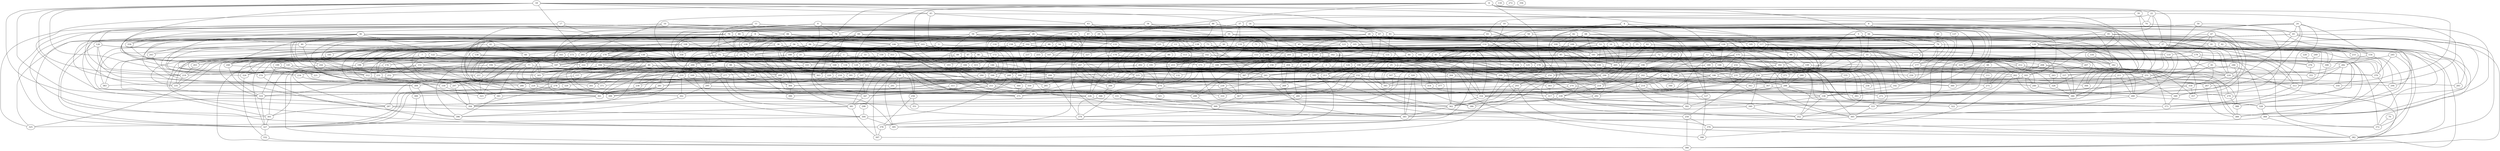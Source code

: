 strict graph "gnp_random_graph(400,0.015)" {
0;
1;
2;
3;
4;
5;
6;
7;
8;
9;
10;
11;
12;
13;
14;
15;
16;
17;
18;
19;
20;
21;
22;
23;
24;
25;
26;
27;
28;
29;
30;
31;
32;
33;
34;
35;
36;
37;
38;
39;
40;
41;
42;
43;
44;
45;
46;
47;
48;
49;
50;
51;
52;
53;
54;
55;
56;
57;
58;
59;
60;
61;
62;
63;
64;
65;
66;
67;
68;
69;
70;
71;
72;
73;
74;
75;
76;
77;
78;
79;
80;
81;
82;
83;
84;
85;
86;
87;
88;
89;
90;
91;
92;
93;
94;
95;
96;
97;
98;
99;
100;
101;
102;
103;
104;
105;
106;
107;
108;
109;
110;
111;
112;
113;
114;
115;
116;
117;
118;
119;
120;
121;
122;
123;
124;
125;
126;
127;
128;
129;
130;
131;
132;
133;
134;
135;
136;
137;
138;
139;
140;
141;
142;
143;
144;
145;
146;
147;
148;
149;
150;
151;
152;
153;
154;
155;
156;
157;
158;
159;
160;
161;
162;
163;
164;
165;
166;
167;
168;
169;
170;
171;
172;
173;
174;
175;
176;
177;
178;
179;
180;
181;
182;
183;
184;
185;
186;
187;
188;
189;
190;
191;
192;
193;
194;
195;
196;
197;
198;
199;
200;
201;
202;
203;
204;
205;
206;
207;
208;
209;
210;
211;
212;
213;
214;
215;
216;
217;
218;
219;
220;
221;
222;
223;
224;
225;
226;
227;
228;
229;
230;
231;
232;
233;
234;
235;
236;
237;
238;
239;
240;
241;
242;
243;
244;
245;
246;
247;
248;
249;
250;
251;
252;
253;
254;
255;
256;
257;
258;
259;
260;
261;
262;
263;
264;
265;
266;
267;
268;
269;
270;
271;
272;
273;
274;
275;
276;
277;
278;
279;
280;
281;
282;
283;
284;
285;
286;
287;
288;
289;
290;
291;
292;
293;
294;
295;
296;
297;
298;
299;
300;
301;
302;
303;
304;
305;
306;
307;
308;
309;
310;
311;
312;
313;
314;
315;
316;
317;
318;
319;
320;
321;
322;
323;
324;
325;
326;
327;
328;
329;
330;
331;
332;
333;
334;
335;
336;
337;
338;
339;
340;
341;
342;
343;
344;
345;
346;
347;
348;
349;
350;
351;
352;
353;
354;
355;
356;
357;
358;
359;
360;
361;
362;
363;
364;
365;
366;
367;
368;
369;
370;
371;
372;
373;
374;
375;
376;
377;
378;
379;
380;
381;
382;
383;
384;
385;
386;
387;
388;
389;
390;
391;
392;
393;
394;
395;
396;
397;
398;
399;
0 -- 192  [is_available=True, prob="0.467177923023"];
0 -- 67  [is_available=True, prob="0.479272156552"];
0 -- 134  [is_available=True, prob="0.819601032941"];
0 -- 38  [is_available=True, prob="1.0"];
0 -- 359  [is_available=True, prob="0.0831189960501"];
0 -- 78  [is_available=True, prob="0.943774381692"];
0 -- 347  [is_available=True, prob="1.0"];
1 -- 257  [is_available=True, prob="0.21777042748"];
1 -- 134  [is_available=True, prob="0.659223583991"];
1 -- 327  [is_available=True, prob="0.115053324517"];
1 -- 111  [is_available=True, prob="1.0"];
1 -- 240  [is_available=True, prob="1.0"];
1 -- 316  [is_available=True, prob="1.0"];
1 -- 222  [is_available=True, prob="0.167550350202"];
2 -- 161  [is_available=True, prob="0.271173055407"];
2 -- 235  [is_available=True, prob="0.121413760321"];
2 -- 166  [is_available=True, prob="0.203796491687"];
2 -- 241  [is_available=True, prob="0.166959049781"];
3 -- 292  [is_available=True, prob="0.784228264338"];
3 -- 297  [is_available=True, prob="1.0"];
3 -- 113  [is_available=True, prob="0.92787280993"];
3 -- 277  [is_available=True, prob="0.174314109948"];
3 -- 380  [is_available=True, prob="1.0"];
3 -- 222  [is_available=True, prob="0.655546506592"];
4 -- 58  [is_available=True, prob="0.682314225532"];
4 -- 148  [is_available=True, prob="1.0"];
4 -- 218  [is_available=True, prob="0.257240448353"];
4 -- 150  [is_available=True, prob="0.661681000237"];
5 -- 259  [is_available=True, prob="0.73020855871"];
5 -- 365  [is_available=True, prob="0.553138521527"];
5 -- 238  [is_available=True, prob="0.458026969932"];
5 -- 126  [is_available=True, prob="0.595237880039"];
5 -- 327  [is_available=True, prob="1.0"];
6 -- 385  [is_available=True, prob="1.0"];
6 -- 262  [is_available=True, prob="0.600721851989"];
6 -- 134  [is_available=True, prob="1.0"];
6 -- 209  [is_available=True, prob="0.126619287768"];
6 -- 171  [is_available=True, prob="0.427169852107"];
6 -- 81  [is_available=True, prob="1.0"];
6 -- 338  [is_available=True, prob="0.623273682631"];
6 -- 183  [is_available=True, prob="1.0"];
6 -- 59  [is_available=True, prob="0.589549555647"];
6 -- 349  [is_available=True, prob="1.0"];
7 -- 219  [is_available=True, prob="0.501584826687"];
7 -- 77  [is_available=True, prob="1.0"];
7 -- 381  [is_available=True, prob="0.761907876186"];
8 -- 302  [is_available=True, prob="0.550458261098"];
8 -- 129  [is_available=True, prob="0.825178202403"];
8 -- 227  [is_available=True, prob="0.697013820876"];
8 -- 193  [is_available=True, prob="0.554323686492"];
8 -- 44  [is_available=True, prob="0.736873460025"];
8 -- 78  [is_available=True, prob="1.0"];
8 -- 211  [is_available=True, prob="0.427293518114"];
8 -- 213  [is_available=True, prob="1.0"];
8 -- 22  [is_available=True, prob="0.611485848918"];
8 -- 313  [is_available=True, prob="0.916702843581"];
9 -- 160  [is_available=True, prob="1.0"];
9 -- 132  [is_available=True, prob="0.126577705097"];
9 -- 327  [is_available=True, prob="0.835001714791"];
9 -- 297  [is_available=True, prob="1.0"];
9 -- 144  [is_available=True, prob="0.0141466496086"];
9 -- 209  [is_available=True, prob="0.821575503331"];
9 -- 115  [is_available=True, prob="0.866824078696"];
9 -- 23  [is_available=True, prob="0.261370362814"];
9 -- 121  [is_available=True, prob="0.148315014899"];
10 -- 32  [is_available=True, prob="1.0"];
10 -- 128  [is_available=True, prob="1.0"];
10 -- 261  [is_available=True, prob="0.448704849747"];
10 -- 327  [is_available=True, prob="0.0371341409139"];
10 -- 137  [is_available=True, prob="0.663060222003"];
10 -- 31  [is_available=True, prob="0.868314274556"];
11 -- 295  [is_available=True, prob="1.0"];
11 -- 360  [is_available=True, prob="0.964747985251"];
11 -- 204  [is_available=True, prob="0.15365760664"];
11 -- 301  [is_available=True, prob="0.166308592928"];
11 -- 115  [is_available=True, prob="1.0"];
11 -- 20  [is_available=True, prob="0.000432824462139"];
12 -- 313  [is_available=True, prob="0.172613931302"];
12 -- 258  [is_available=True, prob="0.65137990781"];
12 -- 292  [is_available=True, prob="1.0"];
12 -- 135  [is_available=True, prob="0.305279237532"];
13 -- 184  [is_available=True, prob="0.233202158831"];
13 -- 235  [is_available=True, prob="0.510100535794"];
13 -- 142  [is_available=True, prob="0.767281876072"];
14 -- 144  [is_available=True, prob="0.563036840816"];
14 -- 342  [is_available=True, prob="0.295442451405"];
14 -- 78  [is_available=True, prob="0.6362089963"];
15 -- 308  [is_available=True, prob="1.0"];
15 -- 339  [is_available=True, prob="0.577545175808"];
15 -- 107  [is_available=True, prob="0.446598441407"];
15 -- 147  [is_available=True, prob="1.0"];
16 -- 153  [is_available=True, prob="1.0"];
16 -- 319  [is_available=True, prob="1.0"];
16 -- 182  [is_available=True, prob="0.516765814414"];
16 -- 233  [is_available=True, prob="1.0"];
17 -- 66  [is_available=True, prob="0.446889073379"];
17 -- 363  [is_available=True, prob="1.0"];
17 -- 309  [is_available=True, prob="1.0"];
17 -- 325  [is_available=True, prob="0.179637019445"];
18 -- 224  [is_available=True, prob="0.692075583211"];
18 -- 67  [is_available=True, prob="0.200932602267"];
18 -- 261  [is_available=True, prob="0.908483533738"];
18 -- 394  [is_available=True, prob="0.293201768249"];
18 -- 43  [is_available=True, prob="1.0"];
18 -- 333  [is_available=True, prob="0.292210568516"];
18 -- 319  [is_available=True, prob="0.423768606234"];
18 -- 312  [is_available=True, prob="0.684746067219"];
18 -- 219  [is_available=True, prob="0.36345047189"];
18 -- 30  [is_available=True, prob="0.670512967516"];
18 -- 127  [is_available=True, prob="1.0"];
19 -- 80  [is_available=True, prob="0.434412587161"];
19 -- 41  [is_available=True, prob="1.0"];
19 -- 59  [is_available=True, prob="0.04036809383"];
19 -- 192  [is_available=True, prob="1.0"];
19 -- 368  [is_available=True, prob="1.0"];
20 -- 171  [is_available=True, prob="0.47141782843"];
20 -- 195  [is_available=True, prob="1.0"];
20 -- 108  [is_available=True, prob="1.0"];
20 -- 335  [is_available=True, prob="0.437710977701"];
20 -- 177  [is_available=True, prob="0.375436283713"];
20 -- 115  [is_available=True, prob="0.127246239918"];
20 -- 84  [is_available=True, prob="0.571759807047"];
20 -- 53  [is_available=True, prob="1.0"];
20 -- 313  [is_available=True, prob="0.805720311946"];
20 -- 244  [is_available=True, prob="0.803866288783"];
20 -- 124  [is_available=True, prob="0.699998032155"];
21 -- 361  [is_available=True, prob="1.0"];
21 -- 322  [is_available=True, prob="0.539636047113"];
21 -- 324  [is_available=True, prob="1.0"];
21 -- 230  [is_available=True, prob="1.0"];
22 -- 354  [is_available=True, prob="0.895545711641"];
22 -- 37  [is_available=True, prob="1.0"];
22 -- 74  [is_available=True, prob="1.0"];
22 -- 120  [is_available=True, prob="1.0"];
22 -- 27  [is_available=True, prob="1.0"];
23 -- 384  [is_available=True, prob="0.764739683345"];
23 -- 398  [is_available=True, prob="1.0"];
23 -- 134  [is_available=True, prob="0.411838297027"];
23 -- 305  [is_available=True, prob="0.675890450174"];
24 -- 65  [is_available=True, prob="0.941025275674"];
24 -- 259  [is_available=True, prob="0.468299195901"];
24 -- 357  [is_available=True, prob="1.0"];
24 -- 205  [is_available=True, prob="0.482528996163"];
24 -- 240  [is_available=True, prob="0.706731080103"];
24 -- 273  [is_available=True, prob="1.0"];
24 -- 154  [is_available=True, prob="0.470649924946"];
24 -- 250  [is_available=True, prob="0.491286794279"];
25 -- 152  [is_available=True, prob="1.0"];
25 -- 373  [is_available=True, prob="0.440086209548"];
25 -- 367  [is_available=True, prob="0.446221465188"];
26 -- 379  [is_available=True, prob="0.403098191417"];
26 -- 201  [is_available=True, prob="0.606636658065"];
26 -- 291  [is_available=True, prob="0.171508355616"];
26 -- 299  [is_available=True, prob="0.202543498869"];
27 -- 389  [is_available=True, prob="1.0"];
27 -- 229  [is_available=True, prob="1.0"];
27 -- 165  [is_available=True, prob="0.00335784348414"];
27 -- 190  [is_available=True, prob="0.474529644018"];
28 -- 139  [is_available=True, prob="0.570434432762"];
28 -- 325  [is_available=True, prob="0.558735446702"];
28 -- 291  [is_available=True, prob="0.861603667015"];
28 -- 107  [is_available=True, prob="0.0813954354504"];
28 -- 268  [is_available=True, prob="1.0"];
28 -- 365  [is_available=True, prob="0.00379047815425"];
28 -- 147  [is_available=True, prob="1.0"];
28 -- 125  [is_available=True, prob="0.291754559214"];
28 -- 255  [is_available=True, prob="0.595167950707"];
29 -- 105  [is_available=True, prob="0.183734726849"];
29 -- 99  [is_available=True, prob="0.0479119047128"];
29 -- 399  [is_available=True, prob="0.505846344893"];
29 -- 265  [is_available=True, prob="0.697323345606"];
30 -- 212  [is_available=True, prob="0.183811512322"];
30 -- 290  [is_available=True, prob="0.219408855974"];
30 -- 174  [is_available=True, prob="0.843620301193"];
30 -- 394  [is_available=True, prob="0.649045304888"];
31 -- 177  [is_available=True, prob="0.449101179322"];
31 -- 52  [is_available=True, prob="0.0609453187744"];
31 -- 369  [is_available=True, prob="0.967815634856"];
31 -- 231  [is_available=True, prob="0.990175392721"];
32 -- 97  [is_available=True, prob="1.0"];
32 -- 357  [is_available=True, prob="0.797498272602"];
32 -- 296  [is_available=True, prob="1.0"];
32 -- 392  [is_available=True, prob="0.540709040734"];
32 -- 274  [is_available=True, prob="0.883186900647"];
32 -- 275  [is_available=True, prob="1.0"];
32 -- 252  [is_available=True, prob="0.369824321373"];
32 -- 382  [is_available=True, prob="0.967396105265"];
33 -- 129  [is_available=True, prob="0.191784789946"];
33 -- 323  [is_available=True, prob="0.562048909863"];
33 -- 101  [is_available=True, prob="0.551936891177"];
33 -- 125  [is_available=True, prob="0.36574201726"];
34 -- 384  [is_available=True, prob="0.662443871621"];
34 -- 385  [is_available=True, prob="0.108175709603"];
34 -- 323  [is_available=True, prob="0.708329340686"];
34 -- 76  [is_available=True, prob="0.0519250246278"];
34 -- 337  [is_available=True, prob="0.487556318155"];
34 -- 153  [is_available=True, prob="0.0418383402052"];
35 -- 121  [is_available=True, prob="0.574462519736"];
35 -- 306  [is_available=True, prob="0.727877285553"];
35 -- 45  [is_available=True, prob="0.578077925527"];
35 -- 238  [is_available=True, prob="1.0"];
36 -- 387  [is_available=True, prob="0.276046796676"];
36 -- 305  [is_available=True, prob="1.0"];
36 -- 40  [is_available=True, prob="0.953639534677"];
36 -- 75  [is_available=True, prob="0.982096178706"];
36 -- 145  [is_available=True, prob="1.0"];
36 -- 219  [is_available=True, prob="0.105780908997"];
36 -- 60  [is_available=True, prob="0.190614809799"];
36 -- 221  [is_available=True, prob="0.538923648509"];
37 -- 96  [is_available=True, prob="0.45341616673"];
37 -- 136  [is_available=True, prob="0.979623831557"];
37 -- 362  [is_available=True, prob="0.943213674342"];
37 -- 76  [is_available=True, prob="1.0"];
37 -- 274  [is_available=True, prob="0.664962318606"];
37 -- 119  [is_available=True, prob="1.0"];
37 -- 251  [is_available=True, prob="0.269123089861"];
38 -- 353  [is_available=True, prob="0.0341613265573"];
38 -- 165  [is_available=True, prob="0.296257128735"];
38 -- 391  [is_available=True, prob="0.745471657196"];
38 -- 221  [is_available=True, prob="0.810557719376"];
38 -- 368  [is_available=True, prob="0.922226598851"];
38 -- 381  [is_available=True, prob="0.710640109696"];
38 -- 383  [is_available=True, prob="0.151677666211"];
39 -- 74  [is_available=True, prob="0.0952252199055"];
39 -- 83  [is_available=True, prob="0.999444311118"];
39 -- 365  [is_available=True, prob="0.394133253022"];
40 -- 323  [is_available=True, prob="0.920567339168"];
40 -- 107  [is_available=True, prob="0.177358551818"];
40 -- 383  [is_available=True, prob="1.0"];
40 -- 90  [is_available=True, prob="1.0"];
40 -- 219  [is_available=True, prob="0.236880164114"];
40 -- 122  [is_available=True, prob="0.521739859442"];
40 -- 191  [is_available=True, prob="1.0"];
41 -- 187  [is_available=True, prob="0.131694072197"];
41 -- 207  [is_available=True, prob="0.141495132279"];
42 -- 217  [is_available=True, prob="0.103498831091"];
42 -- 394  [is_available=True, prob="0.590883133614"];
42 -- 60  [is_available=True, prob="0.294265398347"];
42 -- 329  [is_available=True, prob="0.098851782698"];
43 -- 209  [is_available=True, prob="1.0"];
43 -- 90  [is_available=True, prob="0.667745877717"];
43 -- 342  [is_available=True, prob="0.710861946838"];
43 -- 63  [is_available=True, prob="0.752619779139"];
44 -- 290  [is_available=True, prob="0.591840429361"];
44 -- 294  [is_available=True, prob="1.0"];
44 -- 271  [is_available=True, prob="1.0"];
44 -- 274  [is_available=True, prob="0.338335264934"];
44 -- 55  [is_available=True, prob="0.525249472505"];
44 -- 79  [is_available=True, prob="0.207215355118"];
45 -- 345  [is_available=True, prob="1.0"];
45 -- 75  [is_available=True, prob="0.225286632805"];
45 -- 156  [is_available=True, prob="0.516362586239"];
46 -- 323  [is_available=True, prob="1.0"];
46 -- 166  [is_available=True, prob="1.0"];
46 -- 295  [is_available=True, prob="0.299498033234"];
46 -- 201  [is_available=True, prob="0.00472408434046"];
46 -- 363  [is_available=True, prob="1.0"];
46 -- 306  [is_available=True, prob="1.0"];
46 -- 374  [is_available=True, prob="0.940871716504"];
47 -- 324  [is_available=True, prob="0.588020687509"];
47 -- 229  [is_available=True, prob="1.0"];
47 -- 110  [is_available=True, prob="1.0"];
47 -- 186  [is_available=True, prob="0.639620386773"];
47 -- 91  [is_available=True, prob="0.0313032196892"];
47 -- 380  [is_available=True, prob="0.159581986888"];
48 -- 393  [is_available=True, prob="0.932144963883"];
48 -- 269  [is_available=True, prob="0.846160053771"];
48 -- 111  [is_available=True, prob="1.0"];
49 -- 79  [is_available=True, prob="0.908498982094"];
50 -- 65  [is_available=True, prob="0.605451408344"];
50 -- 251  [is_available=True, prob="0.710504131037"];
50 -- 166  [is_available=True, prob="0.292897026302"];
51 -- 262  [is_available=True, prob="0.0488595132214"];
51 -- 328  [is_available=True, prob="1.0"];
51 -- 362  [is_available=True, prob="0.0387985739874"];
51 -- 395  [is_available=True, prob="0.970598942463"];
51 -- 241  [is_available=True, prob="0.40591358412"];
51 -- 252  [is_available=True, prob="0.774183305307"];
51 -- 189  [is_available=True, prob="0.761189147898"];
52 -- 385  [is_available=True, prob="0.921634600053"];
52 -- 60  [is_available=True, prob="0.044403057017"];
52 -- 285  [is_available=True, prob="0.341409378467"];
52 -- 333  [is_available=True, prob="0.432684001503"];
53 -- 96  [is_available=True, prob="1.0"];
53 -- 384  [is_available=True, prob="0.264327618173"];
53 -- 265  [is_available=True, prob="0.199220239697"];
53 -- 267  [is_available=True, prob="0.985693406864"];
53 -- 270  [is_available=True, prob="1.0"];
53 -- 303  [is_available=True, prob="0.882500338589"];
53 -- 305  [is_available=True, prob="0.385973512334"];
53 -- 150  [is_available=True, prob="0.125971079317"];
53 -- 335  [is_available=True, prob="0.624591664762"];
54 -- 196  [is_available=True, prob="0.935709679159"];
54 -- 107  [is_available=True, prob="0.632340287279"];
54 -- 132  [is_available=True, prob="1.0"];
54 -- 230  [is_available=True, prob="0.692345715557"];
54 -- 255  [is_available=True, prob="0.612922060726"];
55 -- 342  [is_available=True, prob="1.0"];
55 -- 235  [is_available=True, prob="0.887110016272"];
55 -- 333  [is_available=True, prob="1.0"];
55 -- 254  [is_available=True, prob="1.0"];
56 -- 261  [is_available=True, prob="0.136147633327"];
56 -- 166  [is_available=True, prob="0.739584747041"];
56 -- 200  [is_available=True, prob="1.0"];
56 -- 110  [is_available=True, prob="0.388434971516"];
56 -- 144  [is_available=True, prob="0.597571426839"];
56 -- 185  [is_available=True, prob="0.574336018019"];
57 -- 307  [is_available=True, prob="0.795727112351"];
57 -- 190  [is_available=True, prob="1.0"];
58 -- 381  [is_available=True, prob="0.421613808986"];
58 -- 312  [is_available=True, prob="0.78835559346"];
58 -- 345  [is_available=True, prob="0.530528707779"];
58 -- 91  [is_available=True, prob="1.0"];
58 -- 349  [is_available=True, prob="0.0194996273161"];
59 -- 193  [is_available=True, prob="0.414413229294"];
59 -- 102  [is_available=True, prob="0.203005768968"];
59 -- 106  [is_available=True, prob="1.0"];
59 -- 302  [is_available=True, prob="0.471310986475"];
59 -- 241  [is_available=True, prob="0.210079221648"];
59 -- 178  [is_available=True, prob="0.1132326625"];
60 -- 187  [is_available=True, prob="1.0"];
61 -- 225  [is_available=True, prob="0.317463347368"];
61 -- 194  [is_available=True, prob="0.966315219278"];
61 -- 326  [is_available=True, prob="1.0"];
61 -- 399  [is_available=True, prob="0.583936373838"];
61 -- 336  [is_available=True, prob="1.0"];
61 -- 372  [is_available=True, prob="0.704215529911"];
61 -- 342  [is_available=True, prob="0.909887828687"];
62 -- 112  [is_available=True, prob="0.843715508899"];
62 -- 265  [is_available=True, prob="0.998443923348"];
62 -- 234  [is_available=True, prob="1.0"];
62 -- 316  [is_available=True, prob="0.359064580182"];
62 -- 382  [is_available=True, prob="0.692333093271"];
63 -- 144  [is_available=True, prob="1.0"];
63 -- 305  [is_available=True, prob="1.0"];
63 -- 189  [is_available=True, prob="1.0"];
63 -- 87  [is_available=True, prob="0.785999124429"];
64 -- 236  [is_available=True, prob="0.608567106066"];
64 -- 213  [is_available=True, prob="1.0"];
64 -- 374  [is_available=True, prob="0.867970136959"];
64 -- 373  [is_available=True, prob="0.89777654327"];
65 -- 163  [is_available=True, prob="1.0"];
65 -- 196  [is_available=True, prob="0.991466393318"];
65 -- 382  [is_available=True, prob="1.0"];
65 -- 139  [is_available=True, prob="0.685633937735"];
65 -- 373  [is_available=True, prob="0.43953144119"];
65 -- 283  [is_available=True, prob="1.0"];
65 -- 318  [is_available=True, prob="1.0"];
66 -- 358  [is_available=True, prob="0.102934083202"];
66 -- 106  [is_available=True, prob="0.881979360406"];
66 -- 371  [is_available=True, prob="1.0"];
66 -- 123  [is_available=True, prob="0.95825437056"];
66 -- 190  [is_available=True, prob="0.44277338448"];
67 -- 257  [is_available=True, prob="0.888838228276"];
67 -- 229  [is_available=True, prob="0.12884244489"];
67 -- 198  [is_available=True, prob="0.217985035406"];
67 -- 330  [is_available=True, prob="0.390575915579"];
67 -- 207  [is_available=True, prob="0.687478388065"];
67 -- 181  [is_available=True, prob="0.135373109915"];
67 -- 248  [is_available=True, prob="0.67524675896"];
67 -- 92  [is_available=True, prob="1.0"];
67 -- 158  [is_available=True, prob="0.836370521045"];
68 -- 181  [is_available=True, prob="0.823951326358"];
68 -- 299  [is_available=True, prob="0.0306899570158"];
68 -- 117  [is_available=True, prob="1.0"];
68 -- 366  [is_available=True, prob="0.520004296968"];
68 -- 119  [is_available=True, prob="0.806405953874"];
69 -- 133  [is_available=True, prob="0.0149230106572"];
69 -- 103  [is_available=True, prob="1.0"];
69 -- 139  [is_available=True, prob="1.0"];
69 -- 143  [is_available=True, prob="0.400787708038"];
69 -- 274  [is_available=True, prob="0.587665957546"];
69 -- 347  [is_available=True, prob="0.202581972215"];
70 -- 372  [is_available=True, prob="0.737869462626"];
71 -- 153  [is_available=True, prob="0.375767236034"];
72 -- 229  [is_available=True, prob="0.201531924823"];
72 -- 363  [is_available=True, prob="0.426261946719"];
72 -- 176  [is_available=True, prob="0.999312299348"];
72 -- 372  [is_available=True, prob="1.0"];
72 -- 182  [is_available=True, prob="1.0"];
72 -- 183  [is_available=True, prob="1.0"];
72 -- 156  [is_available=True, prob="0.714119045711"];
72 -- 189  [is_available=True, prob="0.673308324336"];
73 -- 96  [is_available=True, prob="0.983239843766"];
73 -- 225  [is_available=True, prob="0.331919514454"];
73 -- 131  [is_available=True, prob="0.306115146398"];
73 -- 196  [is_available=True, prob="0.593590326117"];
73 -- 289  [is_available=True, prob="1.0"];
73 -- 265  [is_available=True, prob="0.300069187496"];
73 -- 395  [is_available=True, prob="0.856993076655"];
73 -- 115  [is_available=True, prob="0.814628528641"];
73 -- 377  [is_available=True, prob="0.187167507488"];
73 -- 89  [is_available=True, prob="0.769471084804"];
74 -- 154  [is_available=True, prob="1.0"];
74 -- 76  [is_available=True, prob="0.0429816359952"];
75 -- 257  [is_available=True, prob="0.21289794785"];
75 -- 168  [is_available=True, prob="0.99820659827"];
75 -- 200  [is_available=True, prob="0.852840926958"];
75 -- 314  [is_available=True, prob="0.490183194836"];
76 -- 224  [is_available=True, prob="0.127913370397"];
76 -- 256  [is_available=True, prob="1.0"];
76 -- 358  [is_available=True, prob="0.731446740643"];
76 -- 359  [is_available=True, prob="0.251886934085"];
76 -- 136  [is_available=True, prob="0.50663362481"];
76 -- 375  [is_available=True, prob="0.720691836193"];
76 -- 243  [is_available=True, prob="1.0"];
76 -- 215  [is_available=True, prob="0.575465812848"];
76 -- 90  [is_available=True, prob="0.820516750746"];
76 -- 133  [is_available=True, prob="0.553424277866"];
77 -- 371  [is_available=True, prob="1.0"];
77 -- 201  [is_available=True, prob="0.326819040012"];
77 -- 263  [is_available=True, prob="0.800542981751"];
77 -- 366  [is_available=True, prob="0.765340684466"];
78 -- 160  [is_available=True, prob="1.0"];
78 -- 141  [is_available=True, prob="0.254325138635"];
78 -- 79  [is_available=True, prob="1.0"];
78 -- 115  [is_available=True, prob="0.351532560475"];
78 -- 286  [is_available=True, prob="0.845870552956"];
79 -- 344  [is_available=True, prob="1.0"];
79 -- 177  [is_available=True, prob="0.00548566372392"];
79 -- 203  [is_available=True, prob="0.119803495045"];
79 -- 112  [is_available=True, prob="0.554884706795"];
79 -- 338  [is_available=True, prob="0.0150835032107"];
79 -- 276  [is_available=True, prob="1.0"];
79 -- 312  [is_available=True, prob="0.831666968346"];
79 -- 379  [is_available=True, prob="0.761567329251"];
80 -- 106  [is_available=True, prob="1.0"];
80 -- 220  [is_available=True, prob="0.417447270675"];
80 -- 170  [is_available=True, prob="0.731955571195"];
81 -- 370  [is_available=True, prob="0.555827580586"];
81 -- 316  [is_available=True, prob="0.378920505569"];
81 -- 318  [is_available=True, prob="1.0"];
82 -- 100  [is_available=True, prob="0.738049231816"];
82 -- 389  [is_available=True, prob="0.549911488241"];
82 -- 102  [is_available=True, prob="0.209725044259"];
82 -- 231  [is_available=True, prob="0.702059144466"];
82 -- 109  [is_available=True, prob="0.0883031405002"];
82 -- 271  [is_available=True, prob="0.216448112482"];
82 -- 287  [is_available=True, prob="0.431706287424"];
82 -- 209  [is_available=True, prob="0.477405149751"];
82 -- 342  [is_available=True, prob="1.0"];
82 -- 282  [is_available=True, prob="1.0"];
82 -- 283  [is_available=True, prob="0.714327541203"];
82 -- 127  [is_available=True, prob="0.710813637586"];
83 -- 114  [is_available=True, prob="0.796030239674"];
83 -- 364  [is_available=True, prob="1.0"];
83 -- 366  [is_available=True, prob="0.641688824488"];
84 -- 315  [is_available=True, prob="1.0"];
84 -- 125  [is_available=True, prob="0.975202127214"];
84 -- 366  [is_available=True, prob="0.0825325763826"];
84 -- 271  [is_available=True, prob="0.490269856814"];
85 -- 288  [is_available=True, prob="0.0904813257107"];
85 -- 292  [is_available=True, prob="0.275031018203"];
85 -- 330  [is_available=True, prob="1.0"];
85 -- 208  [is_available=True, prob="0.506382057526"];
85 -- 212  [is_available=True, prob="0.356957920248"];
85 -- 247  [is_available=True, prob="0.682924440852"];
85 -- 184  [is_available=True, prob="1.0"];
86 -- 359  [is_available=True, prob="0.470784859535"];
86 -- 349  [is_available=True, prob="0.34510335969"];
86 -- 242  [is_available=True, prob="0.00697294759682"];
86 -- 115  [is_available=True, prob="1.0"];
86 -- 121  [is_available=True, prob="0.984065750792"];
86 -- 255  [is_available=True, prob="0.286795187715"];
86 -- 93  [is_available=True, prob="0.59171264932"];
86 -- 222  [is_available=True, prob="1.0"];
86 -- 223  [is_available=True, prob="0.16949886778"];
87 -- 138  [is_available=True, prob="0.192380623104"];
87 -- 116  [is_available=True, prob="0.00598376966585"];
87 -- 162  [is_available=True, prob="0.107621671851"];
87 -- 206  [is_available=True, prob="0.892315159947"];
88 -- 202  [is_available=True, prob="0.641692682293"];
88 -- 330  [is_available=True, prob="0.0976107049202"];
88 -- 191  [is_available=True, prob="1.0"];
89 -- 104  [is_available=True, prob="0.185622380724"];
89 -- 247  [is_available=True, prob="0.530019431263"];
89 -- 397  [is_available=True, prob="1.0"];
89 -- 215  [is_available=True, prob="0.460284628465"];
90 -- 129  [is_available=True, prob="0.80194595919"];
90 -- 292  [is_available=True, prob="0.910281365904"];
90 -- 229  [is_available=True, prob="0.86719875199"];
90 -- 204  [is_available=True, prob="1.0"];
90 -- 399  [is_available=True, prob="0.887907854474"];
90 -- 337  [is_available=True, prob="0.667809499214"];
90 -- 146  [is_available=True, prob="0.688598142811"];
90 -- 151  [is_available=True, prob="1.0"];
90 -- 217  [is_available=True, prob="0.754198562007"];
91 -- 352  [is_available=True, prob="1.0"];
91 -- 147  [is_available=True, prob="0.319426931802"];
91 -- 246  [is_available=True, prob="0.734287249682"];
92 -- 233  [is_available=True, prob="0.278294530235"];
93 -- 131  [is_available=True, prob="0.686777585934"];
93 -- 293  [is_available=True, prob="1.0"];
93 -- 360  [is_available=True, prob="1.0"];
93 -- 139  [is_available=True, prob="0.639481745891"];
93 -- 227  [is_available=True, prob="0.521247077876"];
94 -- 104  [is_available=True, prob="0.0881638344507"];
94 -- 97  [is_available=True, prob="0.229492577411"];
94 -- 226  [is_available=True, prob="0.240069199218"];
94 -- 115  [is_available=True, prob="1.0"];
95 -- 198  [is_available=True, prob="1.0"];
95 -- 105  [is_available=True, prob="0.506823244583"];
95 -- 372  [is_available=True, prob="1.0"];
95 -- 233  [is_available=True, prob="0.704916353674"];
95 -- 186  [is_available=True, prob="0.990249222938"];
95 -- 380  [is_available=True, prob="1.0"];
96 -- 149  [is_available=True, prob="0.268876353462"];
97 -- 193  [is_available=True, prob="1.0"];
97 -- 198  [is_available=True, prob="0.879058519839"];
97 -- 363  [is_available=True, prob="1.0"];
97 -- 143  [is_available=True, prob="0.114381408145"];
97 -- 338  [is_available=True, prob="0.500565959725"];
97 -- 315  [is_available=True, prob="0.613978234747"];
98 -- 256  [is_available=True, prob="0.259177633408"];
98 -- 384  [is_available=True, prob="1.0"];
98 -- 157  [is_available=True, prob="0.545255012771"];
99 -- 335  [is_available=True, prob="0.87708917912"];
99 -- 227  [is_available=True, prob="1.0"];
99 -- 255  [is_available=True, prob="0.32331175147"];
100 -- 170  [is_available=True, prob="1.0"];
100 -- 294  [is_available=True, prob="0.797221328912"];
101 -- 132  [is_available=True, prob="1.0"];
101 -- 286  [is_available=True, prob="1.0"];
102 -- 297  [is_available=True, prob="0.201582140162"];
102 -- 237  [is_available=True, prob="0.241863024285"];
102 -- 142  [is_available=True, prob="1.0"];
102 -- 115  [is_available=True, prob="1.0"];
102 -- 182  [is_available=True, prob="0.99057015691"];
103 -- 204  [is_available=True, prob="0.941104356187"];
103 -- 172  [is_available=True, prob="1.0"];
103 -- 301  [is_available=True, prob="0.36808668387"];
104 -- 216  [is_available=True, prob="1.0"];
104 -- 394  [is_available=True, prob="1.0"];
105 -- 192  [is_available=True, prob="1.0"];
105 -- 165  [is_available=True, prob="1.0"];
105 -- 231  [is_available=True, prob="1.0"];
105 -- 141  [is_available=True, prob="1.0"];
105 -- 347  [is_available=True, prob="0.850727635319"];
106 -- 129  [is_available=True, prob="0.518588060814"];
106 -- 172  [is_available=True, prob="0.712249952189"];
106 -- 350  [is_available=True, prob="1.0"];
107 -- 390  [is_available=True, prob="1.0"];
107 -- 316  [is_available=True, prob="0.714384964591"];
108 -- 353  [is_available=True, prob="0.893691361465"];
108 -- 358  [is_available=True, prob="1.0"];
108 -- 399  [is_available=True, prob="0.0784923715779"];
108 -- 243  [is_available=True, prob="1.0"];
108 -- 374  [is_available=True, prob="0.683411075294"];
108 -- 159  [is_available=True, prob="0.132844415832"];
109 -- 160  [is_available=True, prob="0.268910484968"];
109 -- 260  [is_available=True, prob="1.0"];
109 -- 168  [is_available=True, prob="0.669878744364"];
109 -- 362  [is_available=True, prob="0.127063768376"];
109 -- 154  [is_available=True, prob="0.0955870755282"];
110 -- 273  [is_available=True, prob="1.0"];
111 -- 275  [is_available=True, prob="0.175291988927"];
112 -- 370  [is_available=True, prob="0.940623265011"];
112 -- 180  [is_available=True, prob="1.0"];
113 -- 290  [is_available=True, prob="0.61629612003"];
113 -- 134  [is_available=True, prob="1.0"];
114 -- 226  [is_available=True, prob="0.681890556044"];
114 -- 132  [is_available=True, prob="1.0"];
114 -- 230  [is_available=True, prob="1.0"];
114 -- 360  [is_available=True, prob="1.0"];
114 -- 268  [is_available=True, prob="0.629003164339"];
114 -- 144  [is_available=True, prob="1.0"];
114 -- 181  [is_available=True, prob="1.0"];
114 -- 223  [is_available=True, prob="0.641859645046"];
115 -- 129  [is_available=True, prob="0.885161094367"];
115 -- 363  [is_available=True, prob="0.969400598117"];
115 -- 231  [is_available=True, prob="1.0"];
116 -- 288  [is_available=True, prob="1.0"];
116 -- 268  [is_available=True, prob="0.118823092974"];
116 -- 172  [is_available=True, prob="0.307338816951"];
117 -- 288  [is_available=True, prob="0.584459706864"];
117 -- 181  [is_available=True, prob="0.759362246737"];
117 -- 222  [is_available=True, prob="0.984757003504"];
117 -- 263  [is_available=True, prob="0.857334191795"];
119 -- 148  [is_available=True, prob="0.455329083919"];
119 -- 215  [is_available=True, prob="1.0"];
119 -- 153  [is_available=True, prob="0.612473548654"];
119 -- 187  [is_available=True, prob="0.412200988987"];
120 -- 226  [is_available=True, prob="1.0"];
120 -- 310  [is_available=True, prob="0.479363360085"];
120 -- 179  [is_available=True, prob="0.987395100583"];
120 -- 326  [is_available=True, prob="1.0"];
120 -- 275  [is_available=True, prob="1.0"];
120 -- 308  [is_available=True, prob="0.637758423715"];
120 -- 345  [is_available=True, prob="0.577914993504"];
120 -- 187  [is_available=True, prob="0.442927226388"];
120 -- 125  [is_available=True, prob="1.0"];
120 -- 389  [is_available=True, prob="0.17640398573"];
121 -- 160  [is_available=True, prob="1.0"];
121 -- 224  [is_available=True, prob="0.247207062835"];
121 -- 161  [is_available=True, prob="0.090245921626"];
121 -- 316  [is_available=True, prob="0.914689327849"];
122 -- 248  [is_available=True, prob="0.381601639253"];
122 -- 373  [is_available=True, prob="0.894743788588"];
122 -- 345  [is_available=True, prob="0.247920716306"];
122 -- 335  [is_available=True, prob="0.456986670063"];
123 -- 229  [is_available=True, prob="1.0"];
123 -- 168  [is_available=True, prob="0.957990533386"];
123 -- 181  [is_available=True, prob="0.400372981244"];
123 -- 378  [is_available=True, prob="0.887683586005"];
123 -- 213  [is_available=True, prob="0.0812753692315"];
124 -- 306  [is_available=True, prob="0.031994424639"];
124 -- 314  [is_available=True, prob="0.542841179173"];
125 -- 234  [is_available=True, prob="1.0"];
125 -- 210  [is_available=True, prob="1.0"];
125 -- 339  [is_available=True, prob="1.0"];
125 -- 250  [is_available=True, prob="1.0"];
126 -- 203  [is_available=True, prob="0.492882620855"];
126 -- 307  [is_available=True, prob="0.386377093909"];
126 -- 148  [is_available=True, prob="0.80366342737"];
126 -- 181  [is_available=True, prob="0.529326869223"];
126 -- 344  [is_available=True, prob="0.872822098162"];
126 -- 187  [is_available=True, prob="0.480055394246"];
127 -- 362  [is_available=True, prob="0.37549822488"];
127 -- 398  [is_available=True, prob="0.485911895596"];
128 -- 232  [is_available=True, prob="1.0"];
128 -- 234  [is_available=True, prob="0.260362240612"];
128 -- 205  [is_available=True, prob="0.511552586317"];
128 -- 378  [is_available=True, prob="0.0430797884769"];
128 -- 330  [is_available=True, prob="0.38478553444"];
129 -- 197  [is_available=True, prob="0.985810576365"];
129 -- 348  [is_available=True, prob="0.39025341661"];
130 -- 199  [is_available=True, prob="0.371348884021"];
130 -- 171  [is_available=True, prob="1.0"];
130 -- 396  [is_available=True, prob="0.489395552269"];
130 -- 206  [is_available=True, prob="0.463228984389"];
130 -- 277  [is_available=True, prob="0.506657165637"];
130 -- 248  [is_available=True, prob="0.367736884825"];
130 -- 347  [is_available=True, prob="0.875843625975"];
131 -- 161  [is_available=True, prob="1.0"];
133 -- 162  [is_available=True, prob="0.972728777573"];
133 -- 174  [is_available=True, prob="1.0"];
133 -- 367  [is_available=True, prob="0.998129542736"];
133 -- 217  [is_available=True, prob="0.0866631236038"];
134 -- 391  [is_available=True, prob="0.710444444106"];
134 -- 268  [is_available=True, prob="0.365362736582"];
135 -- 268  [is_available=True, prob="1.0"];
136 -- 187  [is_available=True, prob="0.756786239897"];
136 -- 278  [is_available=True, prob="0.506091217482"];
136 -- 253  [is_available=True, prob="0.839109857571"];
137 -- 333  [is_available=True, prob="1.0"];
138 -- 152  [is_available=True, prob="0.0476910832215"];
138 -- 247  [is_available=True, prob="1.0"];
138 -- 387  [is_available=True, prob="0.0978522232952"];
138 -- 174  [is_available=True, prob="0.764480749476"];
139 -- 170  [is_available=True, prob="0.707120514826"];
140 -- 288  [is_available=True, prob="0.438036025836"];
140 -- 367  [is_available=True, prob="0.649371476425"];
141 -- 155  [is_available=True, prob="0.809072684033"];
141 -- 193  [is_available=True, prob="0.523974170621"];
142 -- 224  [is_available=True, prob="1.0"];
142 -- 387  [is_available=True, prob="0.265018505464"];
142 -- 265  [is_available=True, prob="0.662098292486"];
142 -- 363  [is_available=True, prob="0.453798415634"];
142 -- 341  [is_available=True, prob="0.123007776437"];
142 -- 150  [is_available=True, prob="1.0"];
142 -- 215  [is_available=True, prob="0.538663419499"];
143 -- 312  [is_available=True, prob="1.0"];
143 -- 289  [is_available=True, prob="0.372445975677"];
143 -- 209  [is_available=True, prob="0.857847974972"];
144 -- 297  [is_available=True, prob="1.0"];
144 -- 282  [is_available=True, prob="0.48601888747"];
144 -- 156  [is_available=True, prob="0.417131617652"];
145 -- 324  [is_available=True, prob="0.74986030894"];
145 -- 226  [is_available=True, prob="0.617516455175"];
145 -- 221  [is_available=True, prob="1.0"];
145 -- 231  [is_available=True, prob="0.968538279958"];
146 -- 220  [is_available=True, prob="1.0"];
146 -- 395  [is_available=True, prob="0.614666672036"];
146 -- 206  [is_available=True, prob="0.27551168084"];
146 -- 306  [is_available=True, prob="1.0"];
146 -- 284  [is_available=True, prob="0.909591127833"];
146 -- 287  [is_available=True, prob="0.246019067882"];
147 -- 196  [is_available=True, prob="0.888153913078"];
147 -- 299  [is_available=True, prob="0.121399662538"];
147 -- 388  [is_available=True, prob="0.606352804142"];
147 -- 191  [is_available=True, prob="1.0"];
148 -- 384  [is_available=True, prob="0.341722643273"];
148 -- 355  [is_available=True, prob="0.14476697552"];
148 -- 389  [is_available=True, prob="0.0722917557652"];
148 -- 393  [is_available=True, prob="0.231485130508"];
148 -- 217  [is_available=True, prob="0.42307821936"];
148 -- 350  [is_available=True, prob="1.0"];
149 -- 241  [is_available=True, prob="0.600658820335"];
149 -- 391  [is_available=True, prob="0.189926320054"];
149 -- 273  [is_available=True, prob="0.398574946636"];
149 -- 183  [is_available=True, prob="1.0"];
150 -- 324  [is_available=True, prob="0.406017056766"];
150 -- 167  [is_available=True, prob="0.745746149804"];
150 -- 365  [is_available=True, prob="1.0"];
150 -- 188  [is_available=True, prob="0.103888132298"];
151 -- 312  [is_available=True, prob="0.44040463191"];
151 -- 239  [is_available=True, prob="1.0"];
151 -- 231  [is_available=True, prob="0.530717771828"];
152 -- 224  [is_available=True, prob="0.997941961869"];
152 -- 352  [is_available=True, prob="0.273529781115"];
152 -- 326  [is_available=True, prob="0.85741053099"];
152 -- 302  [is_available=True, prob="0.31170658753"];
152 -- 218  [is_available=True, prob="0.961429040338"];
152 -- 362  [is_available=True, prob="0.233073959079"];
152 -- 287  [is_available=True, prob="0.231503247781"];
153 -- 265  [is_available=True, prob="0.931891713799"];
153 -- 215  [is_available=True, prob="0.979797769097"];
153 -- 239  [is_available=True, prob="0.473460519612"];
154 -- 370  [is_available=True, prob="0.740960030272"];
154 -- 229  [is_available=True, prob="0.378496126858"];
155 -- 328  [is_available=True, prob="1.0"];
155 -- 345  [is_available=True, prob="1.0"];
156 -- 299  [is_available=True, prob="0.818597466099"];
156 -- 387  [is_available=True, prob="0.761606875761"];
157 -- 335  [is_available=True, prob="0.50261690448"];
158 -- 363  [is_available=True, prob="0.133957728745"];
158 -- 188  [is_available=True, prob="1.0"];
158 -- 165  [is_available=True, prob="0.954081331682"];
158 -- 261  [is_available=True, prob="1.0"];
159 -- 278  [is_available=True, prob="0.724816511927"];
159 -- 190  [is_available=True, prob="0.0789510806396"];
160 -- 164  [is_available=True, prob="0.991557950843"];
160 -- 171  [is_available=True, prob="1.0"];
161 -- 368  [is_available=True, prob="0.649497539002"];
161 -- 378  [is_available=True, prob="1.0"];
162 -- 189  [is_available=True, prob="0.206785981453"];
162 -- 387  [is_available=True, prob="1.0"];
162 -- 340  [is_available=True, prob="0.813806179834"];
163 -- 264  [is_available=True, prob="0.529896371264"];
163 -- 187  [is_available=True, prob="0.165030179502"];
163 -- 319  [is_available=True, prob="0.927992819919"];
164 -- 257  [is_available=True, prob="0.525185669495"];
164 -- 234  [is_available=True, prob="1.0"];
164 -- 254  [is_available=True, prob="0.2162114759"];
164 -- 295  [is_available=True, prob="1.0"];
165 -- 392  [is_available=True, prob="1.0"];
165 -- 203  [is_available=True, prob="0.309102330309"];
165 -- 178  [is_available=True, prob="0.517209168083"];
165 -- 371  [is_available=True, prob="0.266111106468"];
166 -- 399  [is_available=True, prob="0.449385580744"];
166 -- 239  [is_available=True, prob="0.924581489129"];
167 -- 377  [is_available=True, prob="0.433365991937"];
167 -- 347  [is_available=True, prob="0.951035773564"];
168 -- 363  [is_available=True, prob="1.0"];
168 -- 361  [is_available=True, prob="0.752766296275"];
168 -- 241  [is_available=True, prob="0.327890139846"];
169 -- 304  [is_available=True, prob="0.931850071952"];
169 -- 218  [is_available=True, prob="0.848978448221"];
169 -- 323  [is_available=True, prob="0.260991236417"];
170 -- 176  [is_available=True, prob="0.0834506764178"];
170 -- 325  [is_available=True, prob="0.923280292716"];
170 -- 198  [is_available=True, prob="0.803297097477"];
170 -- 210  [is_available=True, prob="0.676135804519"];
170 -- 371  [is_available=True, prob="0.479287003744"];
170 -- 308  [is_available=True, prob="0.26876520065"];
171 -- 362  [is_available=True, prob="0.140096272234"];
171 -- 274  [is_available=True, prob="1.0"];
172 -- 253  [is_available=True, prob="0.643623743573"];
172 -- 189  [is_available=True, prob="0.910880980084"];
173 -- 290  [is_available=True, prob="0.252547360622"];
173 -- 212  [is_available=True, prob="1.0"];
173 -- 330  [is_available=True, prob="0.0166653890428"];
173 -- 374  [is_available=True, prob="0.917772421908"];
174 -- 396  [is_available=True, prob="1.0"];
174 -- 182  [is_available=True, prob="1.0"];
175 -- 198  [is_available=True, prob="1.0"];
175 -- 328  [is_available=True, prob="0.912696783678"];
175 -- 238  [is_available=True, prob="1.0"];
175 -- 285  [is_available=True, prob="1.0"];
175 -- 218  [is_available=True, prob="0.387849750395"];
175 -- 380  [is_available=True, prob="1.0"];
175 -- 317  [is_available=True, prob="0.827997525764"];
176 -- 219  [is_available=True, prob="0.564442539391"];
176 -- 252  [is_available=True, prob="0.436758307339"];
176 -- 231  [is_available=True, prob="0.613256499198"];
177 -- 258  [is_available=True, prob="0.328277525692"];
177 -- 277  [is_available=True, prob="0.182338009993"];
177 -- 183  [is_available=True, prob="0.314741080596"];
178 -- 300  [is_available=True, prob="0.610917298426"];
178 -- 278  [is_available=True, prob="0.191058910049"];
178 -- 218  [is_available=True, prob="0.248570127975"];
178 -- 186  [is_available=True, prob="0.715725926897"];
179 -- 370  [is_available=True, prob="1.0"];
179 -- 276  [is_available=True, prob="0.648345488273"];
179 -- 374  [is_available=True, prob="0.253570948862"];
179 -- 223  [is_available=True, prob="0.180576862118"];
180 -- 217  [is_available=True, prob="1.0"];
180 -- 210  [is_available=True, prob="0.595453788982"];
180 -- 229  [is_available=True, prob="0.673242805093"];
180 -- 337  [is_available=True, prob="0.957236318705"];
181 -- 200  [is_available=True, prob="0.393467614998"];
181 -- 279  [is_available=True, prob="0.404151953764"];
182 -- 352  [is_available=True, prob="0.284080188268"];
182 -- 271  [is_available=True, prob="1.0"];
182 -- 370  [is_available=True, prob="0.980056057117"];
182 -- 347  [is_available=True, prob="0.928698356537"];
182 -- 188  [is_available=True, prob="0.999594648859"];
183 -- 327  [is_available=True, prob="1.0"];
183 -- 240  [is_available=True, prob="0.868395201409"];
183 -- 307  [is_available=True, prob="0.0350160842652"];
183 -- 380  [is_available=True, prob="0.45995973279"];
184 -- 386  [is_available=True, prob="0.741440292087"];
184 -- 394  [is_available=True, prob="1.0"];
184 -- 281  [is_available=True, prob="1.0"];
184 -- 251  [is_available=True, prob="0.432739890329"];
185 -- 248  [is_available=True, prob="0.165214648415"];
186 -- 258  [is_available=True, prob="0.00533550820539"];
186 -- 375  [is_available=True, prob="0.792033508947"];
186 -- 218  [is_available=True, prob="0.261764312856"];
187 -- 290  [is_available=True, prob="0.0709341593266"];
187 -- 301  [is_available=True, prob="0.362482865793"];
187 -- 252  [is_available=True, prob="0.950823264108"];
187 -- 349  [is_available=True, prob="0.165000542367"];
188 -- 192  [is_available=True, prob="0.069922711264"];
188 -- 214  [is_available=True, prob="0.508080164513"];
188 -- 346  [is_available=True, prob="0.552365304812"];
189 -- 206  [is_available=True, prob="1.0"];
190 -- 296  [is_available=True, prob="0.0195560547569"];
190 -- 298  [is_available=True, prob="1.0"];
190 -- 218  [is_available=True, prob="0.6897759325"];
191 -- 274  [is_available=True, prob="0.702458667374"];
192 -- 338  [is_available=True, prob="1.0"];
193 -- 253  [is_available=True, prob="0.240107035692"];
194 -- 296  [is_available=True, prob="1.0"];
194 -- 257  [is_available=True, prob="0.50908872518"];
194 -- 219  [is_available=True, prob="0.236091021218"];
195 -- 288  [is_available=True, prob="0.83191846782"];
196 -- 301  [is_available=True, prob="0.763694542946"];
196 -- 277  [is_available=True, prob="0.757513539332"];
197 -- 240  [is_available=True, prob="1.0"];
197 -- 384  [is_available=True, prob="0.134037331027"];
197 -- 347  [is_available=True, prob="0.987553447899"];
197 -- 329  [is_available=True, prob="0.647861232095"];
198 -- 352  [is_available=True, prob="0.231421805149"];
198 -- 296  [is_available=True, prob="0.915727785293"];
198 -- 236  [is_available=True, prob="1.0"];
198 -- 387  [is_available=True, prob="1.0"];
198 -- 213  [is_available=True, prob="0.171026967963"];
198 -- 217  [is_available=True, prob="0.469395642279"];
198 -- 379  [is_available=True, prob="0.0750788215798"];
199 -- 221  [is_available=True, prob="0.704700381998"];
199 -- 286  [is_available=True, prob="0.738294670332"];
199 -- 319  [is_available=True, prob="0.957208996926"];
200 -- 330  [is_available=True, prob="0.723220273748"];
200 -- 336  [is_available=True, prob="0.905594733676"];
200 -- 209  [is_available=True, prob="0.7890226058"];
202 -- 361  [is_available=True, prob="0.0693279724405"];
202 -- 262  [is_available=True, prob="0.293426433783"];
203 -- 219  [is_available=True, prob="0.216719418149"];
204 -- 269  [is_available=True, prob="0.439150388059"];
204 -- 399  [is_available=True, prob="0.453194734108"];
204 -- 305  [is_available=True, prob="0.613055661317"];
204 -- 242  [is_available=True, prob="0.357584903515"];
204 -- 218  [is_available=True, prob="0.885539979088"];
205 -- 269  [is_available=True, prob="0.976617570102"];
205 -- 367  [is_available=True, prob="0.312049595299"];
205 -- 248  [is_available=True, prob="0.134328012304"];
205 -- 317  [is_available=True, prob="0.0977039354643"];
206 -- 279  [is_available=True, prob="0.434336894164"];
206 -- 281  [is_available=True, prob="0.352403833921"];
206 -- 379  [is_available=True, prob="0.142513669474"];
207 -- 357  [is_available=True, prob="1.0"];
207 -- 263  [is_available=True, prob="1.0"];
208 -- 385  [is_available=True, prob="1.0"];
208 -- 260  [is_available=True, prob="0.334531666396"];
208 -- 262  [is_available=True, prob="0.266989694564"];
208 -- 392  [is_available=True, prob="1.0"];
208 -- 279  [is_available=True, prob="0.685112103408"];
209 -- 331  [is_available=True, prob="1.0"];
209 -- 236  [is_available=True, prob="0.764500748301"];
210 -- 302  [is_available=True, prob="0.865313836669"];
210 -- 317  [is_available=True, prob="0.359680053865"];
210 -- 286  [is_available=True, prob="0.721574620059"];
211 -- 260  [is_available=True, prob="1.0"];
211 -- 343  [is_available=True, prob="1.0"];
212 -- 225  [is_available=True, prob="0.917952986551"];
212 -- 260  [is_available=True, prob="0.741524717508"];
212 -- 337  [is_available=True, prob="0.536825664542"];
212 -- 309  [is_available=True, prob="0.688294301137"];
212 -- 388  [is_available=True, prob="1.0"];
213 -- 239  [is_available=True, prob="0.625885500096"];
213 -- 303  [is_available=True, prob="0.317903687113"];
214 -- 226  [is_available=True, prob="0.0613929471847"];
214 -- 373  [is_available=True, prob="0.720119330556"];
215 -- 387  [is_available=True, prob="0.120286554573"];
215 -- 274  [is_available=True, prob="0.469389981562"];
215 -- 221  [is_available=True, prob="0.646527603071"];
216 -- 281  [is_available=True, prob="0.0889503800998"];
216 -- 253  [is_available=True, prob="1.0"];
216 -- 269  [is_available=True, prob="0.0636350308745"];
217 -- 327  [is_available=True, prob="0.084709213686"];
217 -- 339  [is_available=True, prob="0.146459921605"];
218 -- 339  [is_available=True, prob="0.899751236953"];
219 -- 335  [is_available=True, prob="0.288206139548"];
220 -- 350  [is_available=True, prob="1.0"];
220 -- 278  [is_available=True, prob="0.00582074327203"];
222 -- 305  [is_available=True, prob="1.0"];
223 -- 264  [is_available=True, prob="1.0"];
223 -- 389  [is_available=True, prob="1.0"];
224 -- 399  [is_available=True, prob="0.215658541383"];
225 -- 266  [is_available=True, prob="0.348412250021"];
225 -- 267  [is_available=True, prob="0.620682981444"];
225 -- 375  [is_available=True, prob="0.250688216064"];
226 -- 392  [is_available=True, prob="0.878169832671"];
226 -- 287  [is_available=True, prob="0.448068333881"];
227 -- 266  [is_available=True, prob="1.0"];
228 -- 276  [is_available=True, prob="0.788176280504"];
229 -- 267  [is_available=True, prob="0.786116678208"];
229 -- 253  [is_available=True, prob="0.564274609292"];
229 -- 313  [is_available=True, prob="0.14316213725"];
230 -- 254  [is_available=True, prob="0.819156691241"];
231 -- 338  [is_available=True, prob="0.338581712819"];
231 -- 341  [is_available=True, prob="0.12996770134"];
231 -- 319  [is_available=True, prob="0.272550528852"];
231 -- 285  [is_available=True, prob="0.476351600257"];
232 -- 259  [is_available=True, prob="0.785192299082"];
232 -- 235  [is_available=True, prob="1.0"];
232 -- 365  [is_available=True, prob="0.688025174838"];
232 -- 369  [is_available=True, prob="0.877334040772"];
232 -- 254  [is_available=True, prob="0.834024885404"];
233 -- 328  [is_available=True, prob="1.0"];
234 -- 309  [is_available=True, prob="0.429446419738"];
235 -- 267  [is_available=True, prob="0.894891005371"];
235 -- 348  [is_available=True, prob="1.0"];
236 -- 361  [is_available=True, prob="1.0"];
237 -- 350  [is_available=True, prob="0.925771909846"];
238 -- 289  [is_available=True, prob="0.95224607479"];
238 -- 240  [is_available=True, prob="0.979216390102"];
238 -- 307  [is_available=True, prob="0.973605033589"];
238 -- 340  [is_available=True, prob="0.16549652344"];
238 -- 343  [is_available=True, prob="1.0"];
239 -- 367  [is_available=True, prob="1.0"];
239 -- 310  [is_available=True, prob="1.0"];
240 -- 260  [is_available=True, prob="0.563744463611"];
241 -- 341  [is_available=True, prob="0.54270986956"];
241 -- 331  [is_available=True, prob="1.0"];
241 -- 386  [is_available=True, prob="0.948561417632"];
241 -- 382  [is_available=True, prob="1.0"];
241 -- 319  [is_available=True, prob="0.287276813811"];
242 -- 293  [is_available=True, prob="0.357324323287"];
242 -- 275  [is_available=True, prob="0.107927972741"];
242 -- 343  [is_available=True, prob="0.672008638097"];
242 -- 317  [is_available=True, prob="0.465049510503"];
243 -- 330  [is_available=True, prob="0.807741490012"];
244 -- 312  [is_available=True, prob="0.690352224977"];
244 -- 362  [is_available=True, prob="0.690925521694"];
244 -- 287  [is_available=True, prob="0.235413005168"];
245 -- 282  [is_available=True, prob="0.0321901149349"];
245 -- 372  [is_available=True, prob="1.0"];
245 -- 370  [is_available=True, prob="0.0286990725579"];
246 -- 305  [is_available=True, prob="0.491900480849"];
246 -- 373  [is_available=True, prob="0.78869169252"];
246 -- 366  [is_available=True, prob="0.0520891281885"];
246 -- 337  [is_available=True, prob="0.902934995384"];
247 -- 274  [is_available=True, prob="0.211832602356"];
247 -- 395  [is_available=True, prob="1.0"];
248 -- 305  [is_available=True, prob="0.546314517582"];
248 -- 319  [is_available=True, prob="0.0670412330729"];
249 -- 276  [is_available=True, prob="0.771098472223"];
250 -- 376  [is_available=True, prob="0.178811976195"];
250 -- 366  [is_available=True, prob="0.235568093184"];
251 -- 360  [is_available=True, prob="0.76060696764"];
251 -- 283  [is_available=True, prob="0.299157464679"];
251 -- 380  [is_available=True, prob="0.734669928181"];
252 -- 383  [is_available=True, prob="0.205815983032"];
253 -- 390  [is_available=True, prob="1.0"];
253 -- 300  [is_available=True, prob="0.423223653167"];
253 -- 299  [is_available=True, prob="0.477453300934"];
253 -- 273  [is_available=True, prob="0.633023415505"];
253 -- 341  [is_available=True, prob="1.0"];
253 -- 349  [is_available=True, prob="0.551860457911"];
254 -- 293  [is_available=True, prob="0.407515779845"];
256 -- 378  [is_available=True, prob="0.879368721237"];
256 -- 351  [is_available=True, prob="0.262609573459"];
257 -- 323  [is_available=True, prob="0.945333852679"];
260 -- 322  [is_available=True, prob="0.686004238941"];
260 -- 328  [is_available=True, prob="0.322006477764"];
262 -- 294  [is_available=True, prob="0.981442523785"];
262 -- 398  [is_available=True, prob="0.144475718565"];
262 -- 371  [is_available=True, prob="1.0"];
262 -- 380  [is_available=True, prob="0.219224247994"];
263 -- 326  [is_available=True, prob="0.323475738477"];
264 -- 291  [is_available=True, prob="0.447861921244"];
264 -- 362  [is_available=True, prob="0.341418083478"];
264 -- 270  [is_available=True, prob="1.0"];
265 -- 296  [is_available=True, prob="1.0"];
265 -- 392  [is_available=True, prob="0.802195914018"];
265 -- 306  [is_available=True, prob="0.960576994727"];
266 -- 348  [is_available=True, prob="0.277614142079"];
267 -- 389  [is_available=True, prob="0.626689808449"];
268 -- 274  [is_available=True, prob="1.0"];
268 -- 304  [is_available=True, prob="1.0"];
269 -- 385  [is_available=True, prob="0.507212837631"];
270 -- 273  [is_available=True, prob="0.710670314746"];
270 -- 289  [is_available=True, prob="0.225669092754"];
271 -- 288  [is_available=True, prob="0.8986959894"];
274 -- 321  [is_available=True, prob="0.0773138547414"];
274 -- 310  [is_available=True, prob="1.0"];
275 -- 322  [is_available=True, prob="0.0753338768824"];
276 -- 355  [is_available=True, prob="0.147382753582"];
277 -- 295  [is_available=True, prob="0.827567331185"];
277 -- 297  [is_available=True, prob="0.62387299389"];
277 -- 351  [is_available=True, prob="0.419988176723"];
278 -- 327  [is_available=True, prob="0.128589822245"];
278 -- 394  [is_available=True, prob="1.0"];
278 -- 279  [is_available=True, prob="0.463343430951"];
279 -- 388  [is_available=True, prob="0.127443439646"];
280 -- 288  [is_available=True, prob="0.374862005415"];
281 -- 323  [is_available=True, prob="1.0"];
281 -- 361  [is_available=True, prob="0.4057680117"];
281 -- 399  [is_available=True, prob="0.566842863201"];
282 -- 354  [is_available=True, prob="0.660882313765"];
282 -- 355  [is_available=True, prob="0.846713000939"];
282 -- 360  [is_available=True, prob="0.167336611891"];
284 -- 344  [is_available=True, prob="0.525268318215"];
284 -- 352  [is_available=True, prob="0.55816897307"];
284 -- 371  [is_available=True, prob="0.337590505762"];
284 -- 309  [is_available=True, prob="0.0470892000168"];
287 -- 301  [is_available=True, prob="0.917967773187"];
287 -- 304  [is_available=True, prob="0.674390273207"];
288 -- 322  [is_available=True, prob="1.0"];
288 -- 292  [is_available=True, prob="0.250899352066"];
288 -- 393  [is_available=True, prob="0.603954409452"];
288 -- 347  [is_available=True, prob="0.555428331017"];
289 -- 351  [is_available=True, prob="1.0"];
290 -- 397  [is_available=True, prob="1.0"];
290 -- 318  [is_available=True, prob="0.871999540253"];
292 -- 386  [is_available=True, prob="0.641515130622"];
293 -- 386  [is_available=True, prob="0.705796951357"];
293 -- 376  [is_available=True, prob="0.506016242164"];
293 -- 347  [is_available=True, prob="0.10807522912"];
295 -- 302  [is_available=True, prob="0.0500176913563"];
295 -- 375  [is_available=True, prob="0.77493924721"];
296 -- 354  [is_available=True, prob="0.371978151659"];
296 -- 333  [is_available=True, prob="0.284268977227"];
296 -- 311  [is_available=True, prob="0.172789619316"];
296 -- 345  [is_available=True, prob="0.63034269152"];
297 -- 394  [is_available=True, prob="0.203904719604"];
298 -- 304  [is_available=True, prob="0.242428167354"];
299 -- 369  [is_available=True, prob="0.823967897598"];
300 -- 327  [is_available=True, prob="1.0"];
301 -- 327  [is_available=True, prob="1.0"];
302 -- 396  [is_available=True, prob="0.401189504788"];
303 -- 317  [is_available=True, prob="0.804966574326"];
304 -- 325  [is_available=True, prob="0.559616410477"];
304 -- 395  [is_available=True, prob="0.860761516648"];
306 -- 330  [is_available=True, prob="0.635765745413"];
306 -- 364  [is_available=True, prob="0.273503806493"];
306 -- 399  [is_available=True, prob="0.888691396756"];
306 -- 380  [is_available=True, prob="1.0"];
306 -- 314  [is_available=True, prob="0.17075526142"];
307 -- 392  [is_available=True, prob="0.41433622686"];
307 -- 338  [is_available=True, prob="0.841425611159"];
308 -- 313  [is_available=True, prob="1.0"];
309 -- 396  [is_available=True, prob="0.213901668899"];
311 -- 319  [is_available=True, prob="0.198420650591"];
312 -- 323  [is_available=True, prob="0.470529955623"];
313 -- 373  [is_available=True, prob="0.912660767988"];
314 -- 316  [is_available=True, prob="0.387746491301"];
316 -- 362  [is_available=True, prob="0.595186516207"];
316 -- 333  [is_available=True, prob="0.237151708761"];
317 -- 392  [is_available=True, prob="0.734455133153"];
318 -- 380  [is_available=True, prob="0.71868664551"];
318 -- 357  [is_available=True, prob="0.381378784164"];
319 -- 327  [is_available=True, prob="0.120430748306"];
320 -- 345  [is_available=True, prob="0.170382195509"];
320 -- 395  [is_available=True, prob="1.0"];
320 -- 385  [is_available=True, prob="0.47644846103"];
324 -- 332  [is_available=True, prob="1.0"];
326 -- 380  [is_available=True, prob="1.0"];
327 -- 332  [is_available=True, prob="0.348245714917"];
328 -- 368  [is_available=True, prob="0.479951457792"];
330 -- 341  [is_available=True, prob="0.37372999603"];
331 -- 385  [is_available=True, prob="0.989741350107"];
331 -- 369  [is_available=True, prob="0.476566090091"];
332 -- 366  [is_available=True, prob="0.387767918463"];
333 -- 365  [is_available=True, prob="1.0"];
334 -- 342  [is_available=True, prob="0.861517606499"];
336 -- 361  [is_available=True, prob="1.0"];
336 -- 364  [is_available=True, prob="1.0"];
337 -- 380  [is_available=True, prob="0.0359785578673"];
338 -- 352  [is_available=True, prob="0.41479620442"];
338 -- 340  [is_available=True, prob="1.0"];
339 -- 381  [is_available=True, prob="0.82373288867"];
339 -- 382  [is_available=True, prob="0.84250090979"];
340 -- 352  [is_available=True, prob="0.400361251574"];
340 -- 379  [is_available=True, prob="1.0"];
341 -- 396  [is_available=True, prob="0.649175893056"];
347 -- 381  [is_available=True, prob="1.0"];
348 -- 379  [is_available=True, prob="0.530911905999"];
349 -- 373  [is_available=True, prob="0.298499944402"];
350 -- 375  [is_available=True, prob="0.899071315529"];
353 -- 375  [is_available=True, prob="0.375402007899"];
359 -- 361  [is_available=True, prob="1.0"];
361 -- 394  [is_available=True, prob="0.274782828567"];
362 -- 385  [is_available=True, prob="0.0572872908313"];
364 -- 375  [is_available=True, prob="0.804869928089"];
365 -- 372  [is_available=True, prob="0.846739561897"];
365 -- 378  [is_available=True, prob="1.0"];
367 -- 369  [is_available=True, prob="0.0186310580606"];
368 -- 376  [is_available=True, prob="0.557742304555"];
368 -- 382  [is_available=True, prob="0.834843114034"];
369 -- 385  [is_available=True, prob="0.113027707356"];
370 -- 382  [is_available=True, prob="1.0"];
374 -- 378  [is_available=True, prob="0.560840129088"];
376 -- 382  [is_available=True, prob="0.751974502197"];
376 -- 398  [is_available=True, prob="0.401589995427"];
378 -- 397  [is_available=True, prob="0.681593884278"];
381 -- 396  [is_available=True, prob="1.0"];
381 -- 397  [is_available=True, prob="0.0911912375973"];
384 -- 390  [is_available=True, prob="0.777160889243"];
388 -- 389  [is_available=True, prob="0.474816623281"];
}
